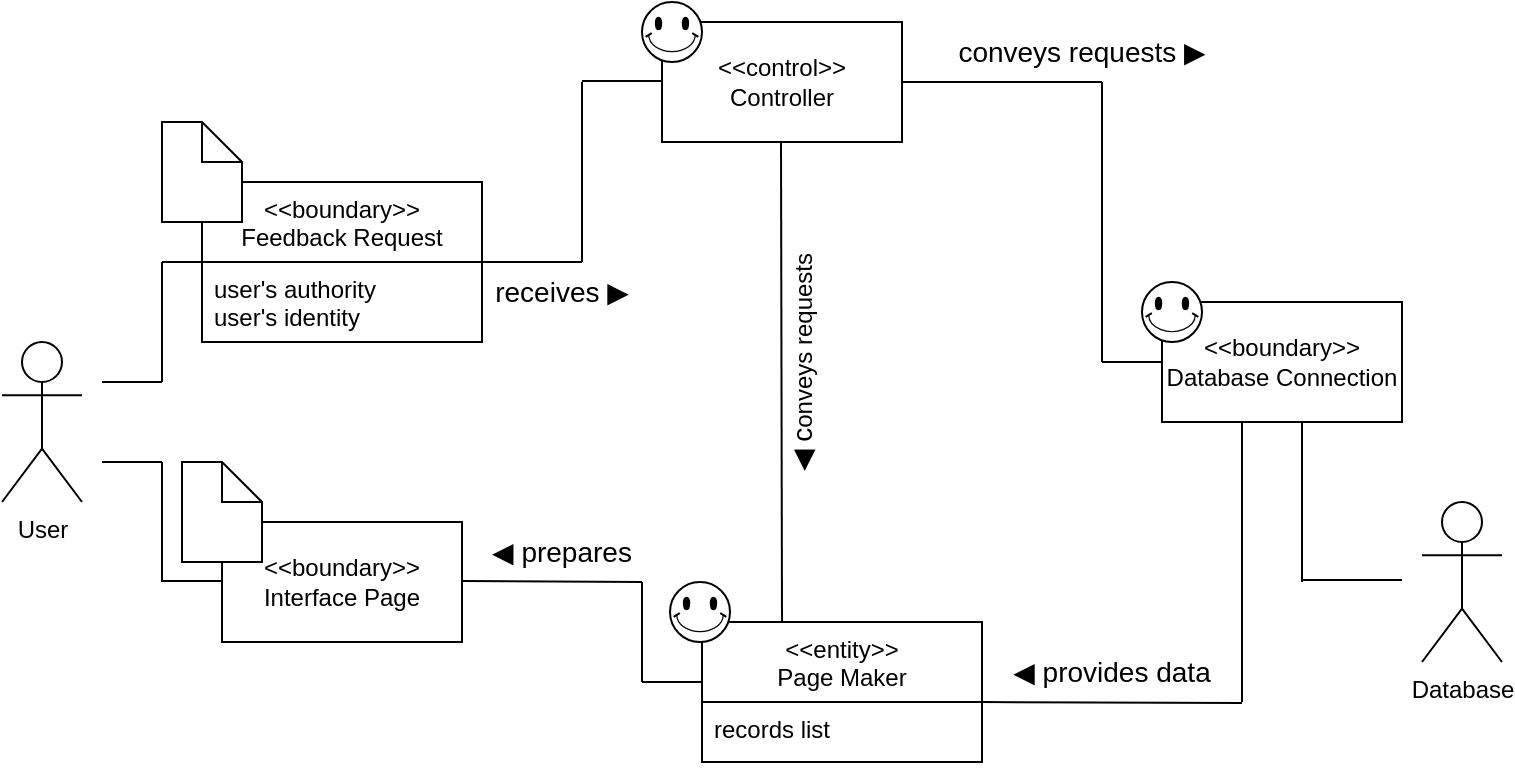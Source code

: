 <mxfile version="14.6.6" type="device"><diagram id="s5gYqw4KnsLYZRW6EYg9" name="Page-1"><mxGraphModel dx="946" dy="645" grid="1" gridSize="10" guides="1" tooltips="1" connect="1" arrows="1" fold="1" page="1" pageScale="1" pageWidth="827" pageHeight="1169" math="0" shadow="0"><root><mxCell id="0"/><mxCell id="1" parent="0"/><mxCell id="LuG49o46Q9L5HQeBeyIC-2" value="User&lt;br&gt;" style="shape=umlActor;verticalLabelPosition=bottom;verticalAlign=top;html=1;outlineConnect=0;" vertex="1" parent="1"><mxGeometry x="30" y="320" width="40" height="80" as="geometry"/></mxCell><mxCell id="LuG49o46Q9L5HQeBeyIC-4" value="" style="endArrow=none;html=1;" edge="1" parent="1"><mxGeometry width="50" height="50" relative="1" as="geometry"><mxPoint x="80" y="340" as="sourcePoint"/><mxPoint x="110" y="340" as="targetPoint"/></mxGeometry></mxCell><mxCell id="LuG49o46Q9L5HQeBeyIC-5" value="" style="endArrow=none;html=1;" edge="1" parent="1"><mxGeometry width="50" height="50" relative="1" as="geometry"><mxPoint x="110" y="280" as="sourcePoint"/><mxPoint x="140" y="280" as="targetPoint"/></mxGeometry></mxCell><mxCell id="LuG49o46Q9L5HQeBeyIC-6" value="&amp;lt;&amp;lt;boundary&amp;gt;&amp;gt;&lt;br style=&quot;padding: 0px ; margin: 0px&quot;&gt;Interface Page" style="rounded=0;whiteSpace=wrap;html=1;" vertex="1" parent="1"><mxGeometry x="140" y="410" width="120" height="60" as="geometry"/></mxCell><mxCell id="LuG49o46Q9L5HQeBeyIC-7" value="" style="endArrow=none;html=1;" edge="1" parent="1"><mxGeometry width="50" height="50" relative="1" as="geometry"><mxPoint x="80" y="380" as="sourcePoint"/><mxPoint x="110" y="380" as="targetPoint"/></mxGeometry></mxCell><mxCell id="LuG49o46Q9L5HQeBeyIC-8" value="" style="endArrow=none;html=1;" edge="1" parent="1"><mxGeometry width="50" height="50" relative="1" as="geometry"><mxPoint x="110" y="440" as="sourcePoint"/><mxPoint x="110" y="380" as="targetPoint"/></mxGeometry></mxCell><mxCell id="LuG49o46Q9L5HQeBeyIC-9" value="" style="endArrow=none;html=1;" edge="1" parent="1"><mxGeometry width="50" height="50" relative="1" as="geometry"><mxPoint x="110" y="439.5" as="sourcePoint"/><mxPoint x="140" y="439.5" as="targetPoint"/></mxGeometry></mxCell><mxCell id="LuG49o46Q9L5HQeBeyIC-10" value="" style="endArrow=none;html=1;" edge="1" parent="1"><mxGeometry width="50" height="50" relative="1" as="geometry"><mxPoint x="110" y="340" as="sourcePoint"/><mxPoint x="110" y="280" as="targetPoint"/></mxGeometry></mxCell><mxCell id="LuG49o46Q9L5HQeBeyIC-11" value="" style="endArrow=none;html=1;exitX=1;exitY=0;exitDx=0;exitDy=0;exitPerimeter=0;" edge="1" parent="1" source="LuG49o46Q9L5HQeBeyIC-48"><mxGeometry width="50" height="50" relative="1" as="geometry"><mxPoint x="260" y="279.5" as="sourcePoint"/><mxPoint x="320" y="280" as="targetPoint"/></mxGeometry></mxCell><mxCell id="LuG49o46Q9L5HQeBeyIC-12" value="&amp;lt;&amp;lt;control&amp;gt;&amp;gt;&lt;br&gt;Controller" style="rounded=0;whiteSpace=wrap;html=1;" vertex="1" parent="1"><mxGeometry x="360" y="160" width="120" height="60" as="geometry"/></mxCell><mxCell id="LuG49o46Q9L5HQeBeyIC-13" value="" style="endArrow=none;html=1;" edge="1" parent="1"><mxGeometry width="50" height="50" relative="1" as="geometry"><mxPoint x="320" y="280" as="sourcePoint"/><mxPoint x="320" y="190" as="targetPoint"/></mxGeometry></mxCell><mxCell id="LuG49o46Q9L5HQeBeyIC-14" value="" style="endArrow=none;html=1;" edge="1" parent="1"><mxGeometry width="50" height="50" relative="1" as="geometry"><mxPoint x="320" y="189.5" as="sourcePoint"/><mxPoint x="360" y="189.5" as="targetPoint"/></mxGeometry></mxCell><mxCell id="LuG49o46Q9L5HQeBeyIC-15" value="&lt;font style=&quot;font-size: 14px&quot;&gt;receives ▶&lt;/font&gt;" style="text;html=1;strokeColor=none;fillColor=none;align=center;verticalAlign=middle;whiteSpace=wrap;rounded=0;" vertex="1" parent="1"><mxGeometry x="270" y="280" width="80" height="30" as="geometry"/></mxCell><mxCell id="LuG49o46Q9L5HQeBeyIC-16" value="" style="endArrow=none;html=1;" edge="1" parent="1"><mxGeometry width="50" height="50" relative="1" as="geometry"><mxPoint x="260" y="439.5" as="sourcePoint"/><mxPoint x="350" y="440" as="targetPoint"/></mxGeometry></mxCell><mxCell id="LuG49o46Q9L5HQeBeyIC-17" value="" style="endArrow=none;html=1;" edge="1" parent="1"><mxGeometry width="50" height="50" relative="1" as="geometry"><mxPoint x="350" y="490" as="sourcePoint"/><mxPoint x="350" y="440" as="targetPoint"/></mxGeometry></mxCell><mxCell id="LuG49o46Q9L5HQeBeyIC-18" value="" style="endArrow=none;html=1;" edge="1" parent="1"><mxGeometry width="50" height="50" relative="1" as="geometry"><mxPoint x="350" y="490" as="sourcePoint"/><mxPoint x="380" y="490" as="targetPoint"/></mxGeometry></mxCell><mxCell id="LuG49o46Q9L5HQeBeyIC-19" value="&lt;span style=&quot;font-family: , &amp;#34;consolas&amp;#34; , &amp;#34;liberation mono&amp;#34; , &amp;#34;menlo&amp;#34; , monospace&quot;&gt;&lt;font style=&quot;font-size: 14px&quot;&gt;◀ prepares&lt;/font&gt;&lt;/span&gt;" style="text;html=1;strokeColor=none;fillColor=none;align=center;verticalAlign=middle;whiteSpace=wrap;rounded=0;" vertex="1" parent="1"><mxGeometry x="270" y="410" width="80" height="30" as="geometry"/></mxCell><mxCell id="LuG49o46Q9L5HQeBeyIC-21" value="" style="endArrow=none;html=1;" edge="1" parent="1"><mxGeometry width="50" height="50" relative="1" as="geometry"><mxPoint x="420" y="460" as="sourcePoint"/><mxPoint x="419.5" y="220" as="targetPoint"/></mxGeometry></mxCell><mxCell id="LuG49o46Q9L5HQeBeyIC-22" value="&lt;span style=&quot;font-size: 14px&quot;&gt;◀ c&lt;/span&gt;onveys requests" style="text;html=1;strokeColor=none;fillColor=none;align=center;verticalAlign=middle;whiteSpace=wrap;rounded=0;rotation=-90;" vertex="1" parent="1"><mxGeometry x="350" y="320" width="160" height="20" as="geometry"/></mxCell><mxCell id="LuG49o46Q9L5HQeBeyIC-23" value="" style="verticalLabelPosition=bottom;verticalAlign=top;html=1;shape=mxgraph.basic.smiley" vertex="1" parent="1"><mxGeometry x="350" y="150" width="30" height="30" as="geometry"/></mxCell><mxCell id="LuG49o46Q9L5HQeBeyIC-26" value="" style="shape=note;size=20;whiteSpace=wrap;html=1;" vertex="1" parent="1"><mxGeometry x="120" y="380" width="40" height="50" as="geometry"/></mxCell><mxCell id="LuG49o46Q9L5HQeBeyIC-27" value="&amp;lt;&amp;lt;boundary&amp;gt;&amp;gt;&lt;br style=&quot;padding: 0px ; margin: 0px&quot;&gt;Database Connection" style="rounded=0;whiteSpace=wrap;html=1;" vertex="1" parent="1"><mxGeometry x="610" y="300" width="120" height="60" as="geometry"/></mxCell><mxCell id="LuG49o46Q9L5HQeBeyIC-28" value="" style="endArrow=none;html=1;" edge="1" parent="1"><mxGeometry width="50" height="50" relative="1" as="geometry"><mxPoint x="580" y="330" as="sourcePoint"/><mxPoint x="610" y="330" as="targetPoint"/></mxGeometry></mxCell><mxCell id="LuG49o46Q9L5HQeBeyIC-30" value="" style="verticalLabelPosition=bottom;verticalAlign=top;html=1;shape=mxgraph.basic.smiley" vertex="1" parent="1"><mxGeometry x="600" y="290" width="30" height="30" as="geometry"/></mxCell><mxCell id="LuG49o46Q9L5HQeBeyIC-31" value="" style="endArrow=none;html=1;" edge="1" parent="1"><mxGeometry width="50" height="50" relative="1" as="geometry"><mxPoint x="580" y="190" as="sourcePoint"/><mxPoint x="480" y="190" as="targetPoint"/></mxGeometry></mxCell><mxCell id="LuG49o46Q9L5HQeBeyIC-32" value="" style="endArrow=none;html=1;" edge="1" parent="1"><mxGeometry width="50" height="50" relative="1" as="geometry"><mxPoint x="580" y="330" as="sourcePoint"/><mxPoint x="580" y="190" as="targetPoint"/></mxGeometry></mxCell><mxCell id="LuG49o46Q9L5HQeBeyIC-33" value="&lt;font style=&quot;font-size: 14px&quot;&gt;conveys requests ▶&lt;/font&gt;" style="text;html=1;strokeColor=none;fillColor=none;align=center;verticalAlign=middle;whiteSpace=wrap;rounded=0;" vertex="1" parent="1"><mxGeometry x="500" y="160" width="140" height="30" as="geometry"/></mxCell><mxCell id="LuG49o46Q9L5HQeBeyIC-34" value="&lt;&lt;entity&gt;&gt;&#10;Page Maker" style="swimlane;fontStyle=0;childLayout=stackLayout;horizontal=1;startSize=40;fillColor=none;horizontalStack=0;resizeParent=1;resizeParentMax=0;resizeLast=0;collapsible=1;marginBottom=0;" vertex="1" parent="1"><mxGeometry x="380" y="460" width="140" height="70" as="geometry"/></mxCell><mxCell id="LuG49o46Q9L5HQeBeyIC-35" value="records list" style="text;strokeColor=none;fillColor=none;align=left;verticalAlign=top;spacingLeft=4;spacingRight=4;overflow=hidden;rotatable=0;points=[[0,0.5],[1,0.5]];portConstraint=eastwest;" vertex="1" parent="LuG49o46Q9L5HQeBeyIC-34"><mxGeometry y="40" width="140" height="30" as="geometry"/></mxCell><mxCell id="LuG49o46Q9L5HQeBeyIC-39" value="" style="endArrow=none;html=1;" edge="1" parent="1"><mxGeometry width="50" height="50" relative="1" as="geometry"><mxPoint x="650" y="500" as="sourcePoint"/><mxPoint x="650" y="360" as="targetPoint"/></mxGeometry></mxCell><mxCell id="LuG49o46Q9L5HQeBeyIC-40" value="" style="endArrow=none;html=1;" edge="1" parent="1"><mxGeometry width="50" height="50" relative="1" as="geometry"><mxPoint x="650" y="500.5" as="sourcePoint"/><mxPoint x="520" y="500" as="targetPoint"/></mxGeometry></mxCell><mxCell id="LuG49o46Q9L5HQeBeyIC-41" value="&lt;span style=&quot;font-family: , &amp;#34;consolas&amp;#34; , &amp;#34;liberation mono&amp;#34; , &amp;#34;menlo&amp;#34; , monospace&quot;&gt;&lt;font style=&quot;font-size: 14px&quot;&gt;◀ provides data&lt;/font&gt;&lt;/span&gt;" style="text;html=1;strokeColor=none;fillColor=none;align=center;verticalAlign=middle;whiteSpace=wrap;rounded=0;" vertex="1" parent="1"><mxGeometry x="530" y="470" width="110" height="30" as="geometry"/></mxCell><mxCell id="LuG49o46Q9L5HQeBeyIC-43" value="" style="endArrow=none;html=1;" edge="1" parent="1"><mxGeometry width="50" height="50" relative="1" as="geometry"><mxPoint x="680" y="439" as="sourcePoint"/><mxPoint x="730" y="439" as="targetPoint"/></mxGeometry></mxCell><mxCell id="LuG49o46Q9L5HQeBeyIC-45" value="" style="endArrow=none;html=1;" edge="1" parent="1"><mxGeometry width="50" height="50" relative="1" as="geometry"><mxPoint x="680" y="440" as="sourcePoint"/><mxPoint x="680" y="360" as="targetPoint"/></mxGeometry></mxCell><mxCell id="LuG49o46Q9L5HQeBeyIC-46" value="Database" style="shape=umlActor;verticalLabelPosition=bottom;verticalAlign=top;html=1;outlineConnect=0;" vertex="1" parent="1"><mxGeometry x="740" y="400" width="40" height="80" as="geometry"/></mxCell><mxCell id="LuG49o46Q9L5HQeBeyIC-47" value="&lt;&lt;boundary&gt;&gt;&#10;Feedback Request" style="swimlane;fontStyle=0;childLayout=stackLayout;horizontal=1;startSize=40;fillColor=none;horizontalStack=0;resizeParent=1;resizeParentMax=0;resizeLast=0;collapsible=1;marginBottom=0;" vertex="1" parent="1"><mxGeometry x="130" y="240" width="140" height="80" as="geometry"/></mxCell><mxCell id="LuG49o46Q9L5HQeBeyIC-48" value="user's authority&#10;user's identity" style="text;strokeColor=none;fillColor=none;align=left;verticalAlign=top;spacingLeft=4;spacingRight=4;overflow=hidden;rotatable=0;points=[[0,0.5],[1,0.5]];portConstraint=eastwest;" vertex="1" parent="LuG49o46Q9L5HQeBeyIC-47"><mxGeometry y="40" width="140" height="40" as="geometry"/></mxCell><mxCell id="LuG49o46Q9L5HQeBeyIC-25" value="" style="shape=note;size=20;whiteSpace=wrap;html=1;" vertex="1" parent="1"><mxGeometry x="110" y="210" width="40" height="50" as="geometry"/></mxCell><mxCell id="LuG49o46Q9L5HQeBeyIC-24" value="" style="verticalLabelPosition=bottom;verticalAlign=top;html=1;shape=mxgraph.basic.smiley;fillColor=#FFFFFF;" vertex="1" parent="1"><mxGeometry x="364" y="440" width="30" height="30" as="geometry"/></mxCell></root></mxGraphModel></diagram></mxfile>